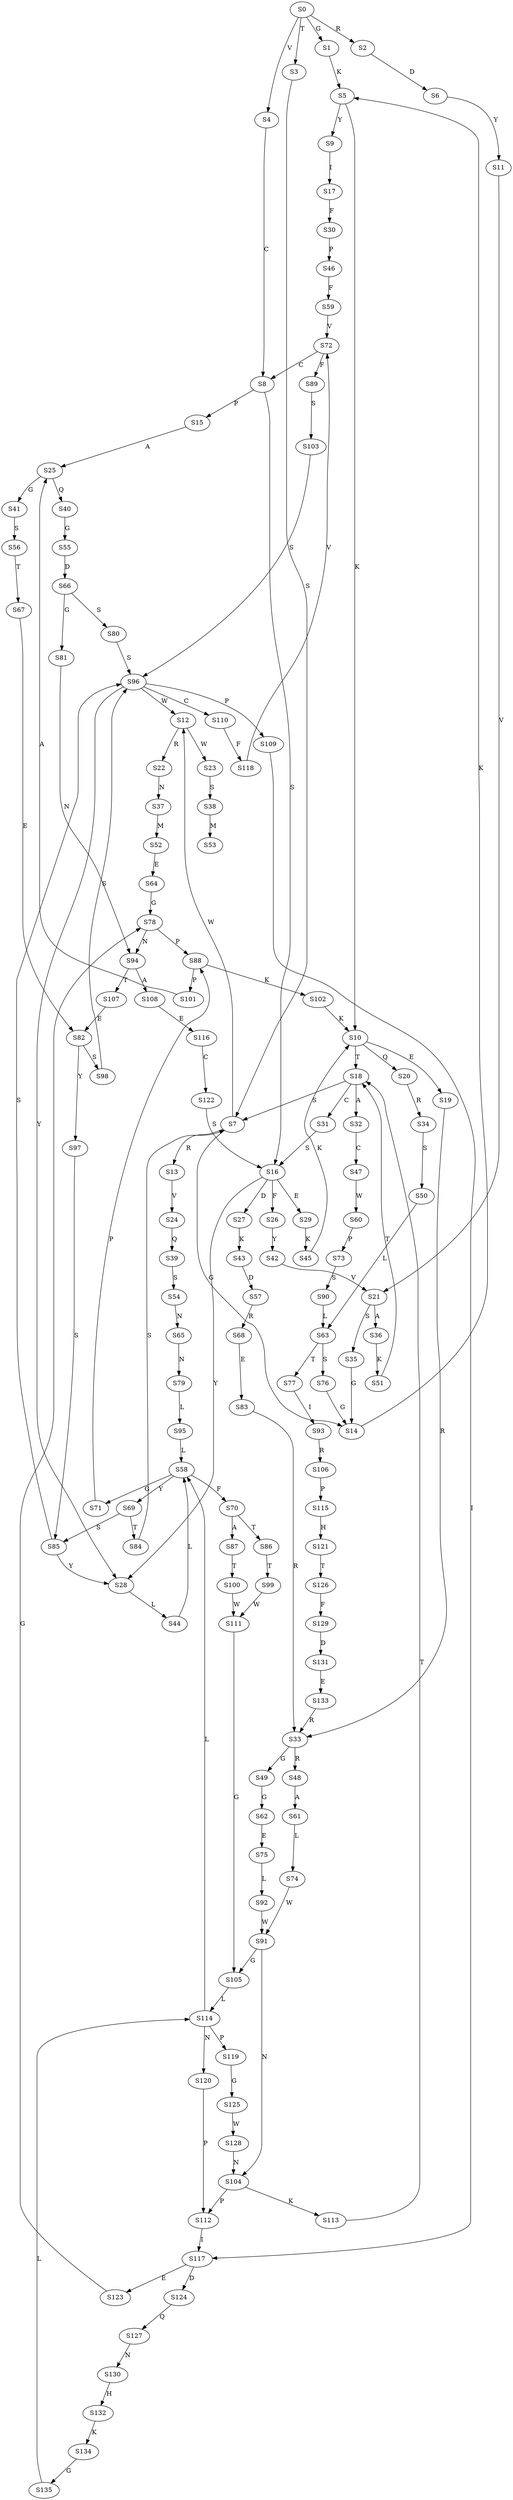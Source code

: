 strict digraph  {
	S0 -> S1 [ label = G ];
	S0 -> S2 [ label = R ];
	S0 -> S3 [ label = T ];
	S0 -> S4 [ label = V ];
	S1 -> S5 [ label = K ];
	S2 -> S6 [ label = D ];
	S3 -> S7 [ label = S ];
	S4 -> S8 [ label = C ];
	S5 -> S9 [ label = Y ];
	S5 -> S10 [ label = K ];
	S6 -> S11 [ label = Y ];
	S7 -> S12 [ label = W ];
	S7 -> S13 [ label = R ];
	S7 -> S14 [ label = G ];
	S8 -> S15 [ label = P ];
	S8 -> S16 [ label = S ];
	S9 -> S17 [ label = I ];
	S10 -> S18 [ label = T ];
	S10 -> S19 [ label = E ];
	S10 -> S20 [ label = Q ];
	S11 -> S21 [ label = V ];
	S12 -> S22 [ label = R ];
	S12 -> S23 [ label = W ];
	S13 -> S24 [ label = V ];
	S14 -> S5 [ label = K ];
	S15 -> S25 [ label = A ];
	S16 -> S26 [ label = F ];
	S16 -> S27 [ label = D ];
	S16 -> S28 [ label = Y ];
	S16 -> S29 [ label = E ];
	S17 -> S30 [ label = F ];
	S18 -> S31 [ label = C ];
	S18 -> S32 [ label = A ];
	S18 -> S7 [ label = S ];
	S19 -> S33 [ label = R ];
	S20 -> S34 [ label = R ];
	S21 -> S35 [ label = S ];
	S21 -> S36 [ label = A ];
	S22 -> S37 [ label = N ];
	S23 -> S38 [ label = S ];
	S24 -> S39 [ label = Q ];
	S25 -> S40 [ label = Q ];
	S25 -> S41 [ label = G ];
	S26 -> S42 [ label = Y ];
	S27 -> S43 [ label = K ];
	S28 -> S44 [ label = L ];
	S29 -> S45 [ label = K ];
	S30 -> S46 [ label = P ];
	S31 -> S16 [ label = S ];
	S32 -> S47 [ label = C ];
	S33 -> S48 [ label = R ];
	S33 -> S49 [ label = G ];
	S34 -> S50 [ label = S ];
	S35 -> S14 [ label = G ];
	S36 -> S51 [ label = K ];
	S37 -> S52 [ label = M ];
	S38 -> S53 [ label = M ];
	S39 -> S54 [ label = S ];
	S40 -> S55 [ label = G ];
	S41 -> S56 [ label = S ];
	S42 -> S21 [ label = V ];
	S43 -> S57 [ label = D ];
	S44 -> S58 [ label = L ];
	S45 -> S10 [ label = K ];
	S46 -> S59 [ label = F ];
	S47 -> S60 [ label = W ];
	S48 -> S61 [ label = A ];
	S49 -> S62 [ label = G ];
	S50 -> S63 [ label = L ];
	S51 -> S18 [ label = T ];
	S52 -> S64 [ label = E ];
	S54 -> S65 [ label = N ];
	S55 -> S66 [ label = D ];
	S56 -> S67 [ label = T ];
	S57 -> S68 [ label = R ];
	S58 -> S69 [ label = Y ];
	S58 -> S70 [ label = F ];
	S58 -> S71 [ label = G ];
	S59 -> S72 [ label = V ];
	S60 -> S73 [ label = P ];
	S61 -> S74 [ label = L ];
	S62 -> S75 [ label = E ];
	S63 -> S76 [ label = S ];
	S63 -> S77 [ label = T ];
	S64 -> S78 [ label = G ];
	S65 -> S79 [ label = N ];
	S66 -> S80 [ label = S ];
	S66 -> S81 [ label = G ];
	S67 -> S82 [ label = E ];
	S68 -> S83 [ label = E ];
	S69 -> S84 [ label = T ];
	S69 -> S85 [ label = S ];
	S70 -> S86 [ label = T ];
	S70 -> S87 [ label = A ];
	S71 -> S88 [ label = P ];
	S72 -> S89 [ label = F ];
	S72 -> S8 [ label = C ];
	S73 -> S90 [ label = S ];
	S74 -> S91 [ label = W ];
	S75 -> S92 [ label = L ];
	S76 -> S14 [ label = G ];
	S77 -> S93 [ label = I ];
	S78 -> S94 [ label = N ];
	S78 -> S88 [ label = P ];
	S79 -> S95 [ label = L ];
	S80 -> S96 [ label = S ];
	S81 -> S94 [ label = N ];
	S82 -> S97 [ label = Y ];
	S82 -> S98 [ label = S ];
	S83 -> S33 [ label = R ];
	S84 -> S7 [ label = S ];
	S85 -> S28 [ label = Y ];
	S85 -> S96 [ label = S ];
	S86 -> S99 [ label = T ];
	S87 -> S100 [ label = T ];
	S88 -> S101 [ label = P ];
	S88 -> S102 [ label = K ];
	S89 -> S103 [ label = S ];
	S90 -> S63 [ label = L ];
	S91 -> S104 [ label = N ];
	S91 -> S105 [ label = G ];
	S92 -> S91 [ label = W ];
	S93 -> S106 [ label = R ];
	S94 -> S107 [ label = T ];
	S94 -> S108 [ label = A ];
	S95 -> S58 [ label = L ];
	S96 -> S109 [ label = P ];
	S96 -> S110 [ label = C ];
	S96 -> S12 [ label = W ];
	S96 -> S28 [ label = Y ];
	S97 -> S85 [ label = S ];
	S98 -> S96 [ label = S ];
	S99 -> S111 [ label = W ];
	S100 -> S111 [ label = W ];
	S101 -> S25 [ label = A ];
	S102 -> S10 [ label = K ];
	S103 -> S96 [ label = S ];
	S104 -> S112 [ label = P ];
	S104 -> S113 [ label = K ];
	S105 -> S114 [ label = L ];
	S106 -> S115 [ label = P ];
	S107 -> S82 [ label = E ];
	S108 -> S116 [ label = E ];
	S109 -> S117 [ label = I ];
	S110 -> S118 [ label = F ];
	S111 -> S105 [ label = G ];
	S112 -> S117 [ label = I ];
	S113 -> S18 [ label = T ];
	S114 -> S58 [ label = L ];
	S114 -> S119 [ label = P ];
	S114 -> S120 [ label = N ];
	S115 -> S121 [ label = H ];
	S116 -> S122 [ label = C ];
	S117 -> S123 [ label = E ];
	S117 -> S124 [ label = D ];
	S118 -> S72 [ label = V ];
	S119 -> S125 [ label = G ];
	S120 -> S112 [ label = P ];
	S121 -> S126 [ label = T ];
	S122 -> S16 [ label = S ];
	S123 -> S78 [ label = G ];
	S124 -> S127 [ label = Q ];
	S125 -> S128 [ label = W ];
	S126 -> S129 [ label = F ];
	S127 -> S130 [ label = N ];
	S128 -> S104 [ label = N ];
	S129 -> S131 [ label = D ];
	S130 -> S132 [ label = H ];
	S131 -> S133 [ label = E ];
	S132 -> S134 [ label = K ];
	S133 -> S33 [ label = R ];
	S134 -> S135 [ label = G ];
	S135 -> S114 [ label = L ];
}
